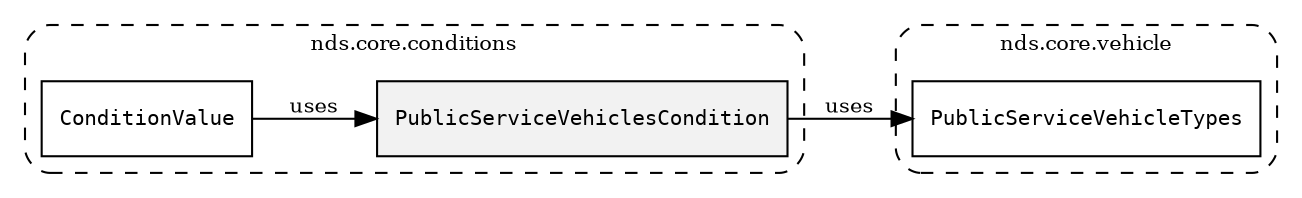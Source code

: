 /**
 * This dot file creates symbol collaboration diagram for PublicServiceVehiclesCondition.
 */
digraph ZSERIO
{
    node [shape=box, fontsize=10];
    rankdir="LR";
    fontsize=10;
    tooltip="PublicServiceVehiclesCondition collaboration diagram";

    subgraph "cluster_nds.core.conditions"
    {
        style="dashed, rounded";
        label="nds.core.conditions";
        tooltip="Package nds.core.conditions";
        href="../../../content/packages/nds.core.conditions.html#Package-nds-core-conditions";
        target="_parent";

        "PublicServiceVehiclesCondition" [style="filled", fillcolor="#0000000D", target="_parent", label=<<font face="monospace"><table align="center" border="0" cellspacing="0" cellpadding="0"><tr><td href="../../../content/packages/nds.core.conditions.html#Structure-PublicServiceVehiclesCondition" title="Structure defined in nds.core.conditions">PublicServiceVehiclesCondition</td></tr></table></font>>];
        "ConditionValue" [target="_parent", label=<<font face="monospace"><table align="center" border="0" cellspacing="0" cellpadding="0"><tr><td href="../../../content/packages/nds.core.conditions.html#Choice-ConditionValue" title="Choice defined in nds.core.conditions">ConditionValue</td></tr></table></font>>];
    }

    subgraph "cluster_nds.core.vehicle"
    {
        style="dashed, rounded";
        label="nds.core.vehicle";
        tooltip="Package nds.core.vehicle";
        href="../../../content/packages/nds.core.vehicle.html#Package-nds-core-vehicle";
        target="_parent";

        "PublicServiceVehicleTypes" [target="_parent", label=<<font face="monospace"><table align="center" border="0" cellspacing="0" cellpadding="0"><tr><td href="../../../content/packages/nds.core.vehicle.html#Bitmask-PublicServiceVehicleTypes" title="Bitmask defined in nds.core.vehicle">PublicServiceVehicleTypes</td></tr></table></font>>];
    }

    "PublicServiceVehiclesCondition" -> "PublicServiceVehicleTypes" [label="uses", fontsize=10];
    "ConditionValue" -> "PublicServiceVehiclesCondition" [label="uses", fontsize=10];
}
